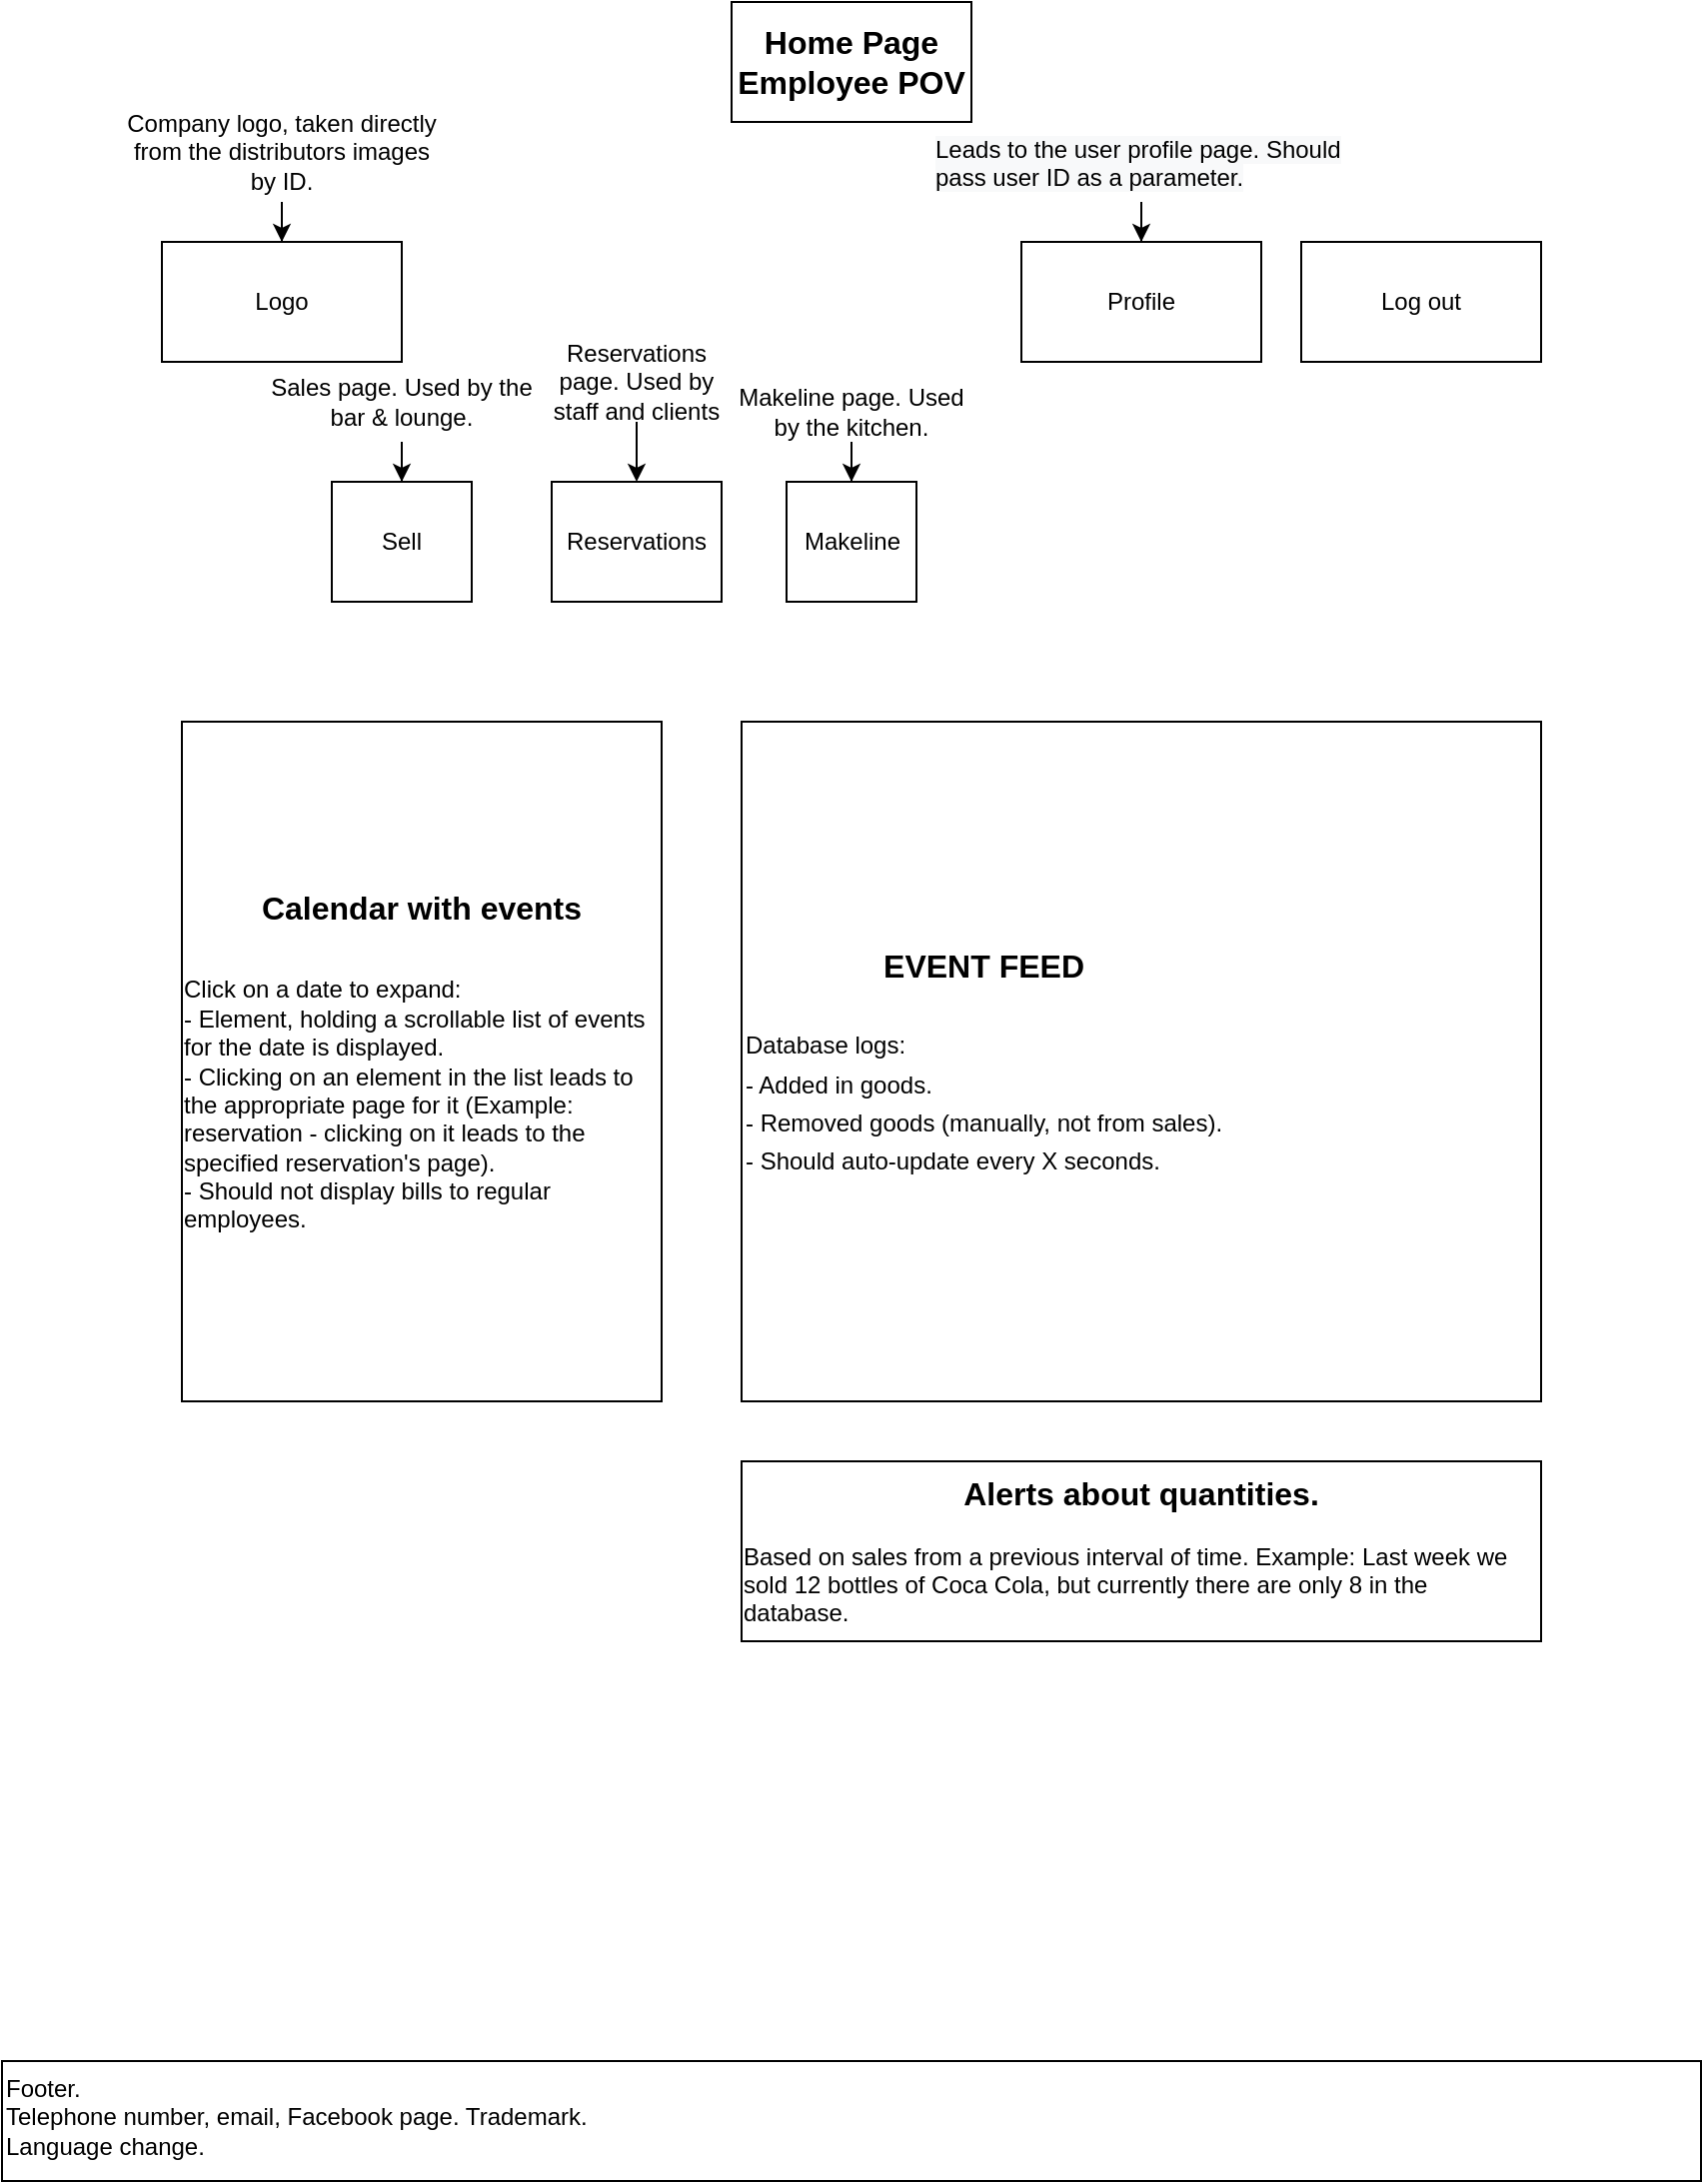 <mxfile version="13.7.9" type="device"><diagram id="WboOeY1d3VUlXYAPYL9j" name="Page-1"><mxGraphModel dx="1422" dy="851" grid="1" gridSize="10" guides="1" tooltips="1" connect="1" arrows="1" fold="1" page="1" pageScale="1" pageWidth="850" pageHeight="1100" math="0" shadow="0"><root><mxCell id="0"/><mxCell id="1" parent="0"/><mxCell id="ToZFNxXX0fO0hfwJKy8y-1" value="&lt;b style=&quot;font-size: 16px;&quot;&gt;Home Page&lt;br style=&quot;font-size: 16px;&quot;&gt;Employee POV&lt;/b&gt;" style="rounded=0;whiteSpace=wrap;html=1;fontSize=16;" parent="1" vertex="1"><mxGeometry x="365" y="10" width="120" height="60" as="geometry"/></mxCell><mxCell id="ToZFNxXX0fO0hfwJKy8y-3" value="Log out" style="rounded=0;whiteSpace=wrap;html=1;" parent="1" vertex="1"><mxGeometry x="650" y="130" width="120" height="60" as="geometry"/></mxCell><mxCell id="ToZFNxXX0fO0hfwJKy8y-4" value="Profile" style="rounded=0;whiteSpace=wrap;html=1;" parent="1" vertex="1"><mxGeometry x="510" y="130" width="120" height="60" as="geometry"/></mxCell><mxCell id="ToZFNxXX0fO0hfwJKy8y-5" value="Logo" style="rounded=0;whiteSpace=wrap;html=1;" parent="1" vertex="1"><mxGeometry x="80" y="130" width="120" height="60" as="geometry"/></mxCell><mxCell id="ToZFNxXX0fO0hfwJKy8y-6" value="Sell" style="rounded=0;whiteSpace=wrap;html=1;" parent="1" vertex="1"><mxGeometry x="165" y="250" width="70" height="60" as="geometry"/></mxCell><mxCell id="ToZFNxXX0fO0hfwJKy8y-8" value="Reservations" style="rounded=0;whiteSpace=wrap;html=1;fontSize=12;" parent="1" vertex="1"><mxGeometry x="275" y="250" width="85" height="60" as="geometry"/></mxCell><mxCell id="ToZFNxXX0fO0hfwJKy8y-10" value="&lt;b&gt;Calendar with events&lt;/b&gt;&lt;br&gt;&lt;br style=&quot;font-size: 12px&quot;&gt;&lt;div style=&quot;text-align: left&quot;&gt;&lt;span style=&quot;font-size: 12px&quot;&gt;Click on a date to expand:&amp;nbsp;&lt;/span&gt;&lt;/div&gt;&lt;font style=&quot;font-size: 12px&quot;&gt;&lt;div style=&quot;text-align: left&quot;&gt;&lt;span&gt;- Element, holding a scrollable list of events for the date is displayed. &lt;br&gt;- Clicking on an element in the list leads to the appropriate page for it (Example: reservation - clicking on it leads to the specified reservation's page).&lt;br&gt;- Should not display bills to regular employees.&lt;/span&gt;&lt;/div&gt;&lt;/font&gt;" style="rounded=0;whiteSpace=wrap;html=1;fontSize=16;" parent="1" vertex="1"><mxGeometry x="90" y="370" width="240" height="340" as="geometry"/></mxCell><mxCell id="ToZFNxXX0fO0hfwJKy8y-12" value="&lt;div style=&quot;text-align: center&quot;&gt;&lt;span&gt;&lt;b&gt;EVENT FEED&lt;/b&gt;&lt;/span&gt;&lt;/div&gt;&lt;br&gt;&lt;span style=&quot;font-size: 12px&quot;&gt;Database logs:&lt;br&gt;- Added in goods. &lt;br&gt;- Removed goods (manually, not from sales). &lt;br&gt;- Should auto-update every X seconds.&lt;/span&gt;" style="rounded=0;whiteSpace=wrap;html=1;fontSize=16;align=left;" parent="1" vertex="1"><mxGeometry x="370" y="370" width="400" height="340" as="geometry"/></mxCell><mxCell id="ToZFNxXX0fO0hfwJKy8y-13" value="Makeline" style="rounded=0;whiteSpace=wrap;html=1;fontSize=12;" parent="1" vertex="1"><mxGeometry x="392.5" y="250" width="65" height="60" as="geometry"/></mxCell><mxCell id="ToZFNxXX0fO0hfwJKy8y-14" value="&lt;b&gt;&lt;font style=&quot;font-size: 16px&quot;&gt;Alerts about quantities.&lt;br&gt;&lt;/font&gt;&lt;/b&gt;&lt;br&gt;&lt;div style=&quot;text-align: left&quot;&gt;&lt;span&gt;Based on sales from a previous interval of time. Example: Last week we sold 12 bottles of Coca Cola, but currently there are only 8 in the database.&lt;br&gt;&lt;/span&gt;&lt;/div&gt;" style="rounded=0;whiteSpace=wrap;html=1;fontSize=12;" parent="1" vertex="1"><mxGeometry x="370" y="740" width="400" height="90" as="geometry"/></mxCell><mxCell id="ToZFNxXX0fO0hfwJKy8y-15" value="" style="edgeStyle=orthogonalEdgeStyle;rounded=0;orthogonalLoop=1;jettySize=auto;html=1;fontSize=12;" parent="1" source="ToZFNxXX0fO0hfwJKy8y-16" target="ToZFNxXX0fO0hfwJKy8y-4" edge="1"><mxGeometry relative="1" as="geometry"/></mxCell><mxCell id="ToZFNxXX0fO0hfwJKy8y-16" value="&lt;meta charset=&quot;utf-8&quot;&gt;&lt;span style=&quot;color: rgb(0, 0, 0); font-family: helvetica; font-size: 12px; font-style: normal; font-weight: 400; letter-spacing: normal; text-align: center; text-indent: 0px; text-transform: none; word-spacing: 0px; background-color: rgb(248, 249, 250); display: inline; float: none;&quot;&gt;Leads to the user profile page. Should pass user ID as a parameter.&lt;/span&gt;" style="text;whiteSpace=wrap;html=1;fontSize=12;" parent="1" vertex="1"><mxGeometry x="465" y="70" width="210" height="40" as="geometry"/></mxCell><mxCell id="ToZFNxXX0fO0hfwJKy8y-17" value="" style="edgeStyle=orthogonalEdgeStyle;rounded=0;orthogonalLoop=1;jettySize=auto;html=1;fontSize=12;" parent="1" source="ToZFNxXX0fO0hfwJKy8y-18" target="ToZFNxXX0fO0hfwJKy8y-5" edge="1"><mxGeometry relative="1" as="geometry"/></mxCell><mxCell id="ToZFNxXX0fO0hfwJKy8y-18" value="Company logo, taken directly from the distributors images by ID." style="text;html=1;strokeColor=none;fillColor=none;align=center;verticalAlign=middle;whiteSpace=wrap;rounded=0;fontSize=12;" parent="1" vertex="1"><mxGeometry x="60" y="60" width="160" height="50" as="geometry"/></mxCell><mxCell id="ToZFNxXX0fO0hfwJKy8y-19" value="" style="edgeStyle=orthogonalEdgeStyle;rounded=0;orthogonalLoop=1;jettySize=auto;html=1;fontSize=12;" parent="1" source="ToZFNxXX0fO0hfwJKy8y-20" target="ToZFNxXX0fO0hfwJKy8y-6" edge="1"><mxGeometry relative="1" as="geometry"/></mxCell><mxCell id="ToZFNxXX0fO0hfwJKy8y-20" value="Sales page. Used by the bar &amp;amp; lounge." style="text;html=1;strokeColor=none;fillColor=none;align=center;verticalAlign=middle;whiteSpace=wrap;rounded=0;fontSize=12;" parent="1" vertex="1"><mxGeometry x="130" y="190" width="140" height="40" as="geometry"/></mxCell><mxCell id="ToZFNxXX0fO0hfwJKy8y-23" value="" style="edgeStyle=orthogonalEdgeStyle;rounded=0;orthogonalLoop=1;jettySize=auto;html=1;fontSize=12;" parent="1" source="ToZFNxXX0fO0hfwJKy8y-24" target="ToZFNxXX0fO0hfwJKy8y-8" edge="1"><mxGeometry relative="1" as="geometry"/></mxCell><mxCell id="ToZFNxXX0fO0hfwJKy8y-24" value="Reservations page. Used by staff and clients" style="text;html=1;strokeColor=none;fillColor=none;align=center;verticalAlign=middle;whiteSpace=wrap;rounded=0;fontSize=12;" parent="1" vertex="1"><mxGeometry x="270" y="180" width="95" height="40" as="geometry"/></mxCell><mxCell id="ToZFNxXX0fO0hfwJKy8y-25" value="" style="edgeStyle=orthogonalEdgeStyle;rounded=0;orthogonalLoop=1;jettySize=auto;html=1;fontSize=12;" parent="1" source="ToZFNxXX0fO0hfwJKy8y-26" target="ToZFNxXX0fO0hfwJKy8y-13" edge="1"><mxGeometry relative="1" as="geometry"/></mxCell><mxCell id="ToZFNxXX0fO0hfwJKy8y-26" value="Makeline page. Used by the kitchen." style="text;html=1;strokeColor=none;fillColor=none;align=center;verticalAlign=middle;whiteSpace=wrap;rounded=0;fontSize=12;" parent="1" vertex="1"><mxGeometry x="365" y="200" width="120" height="30" as="geometry"/></mxCell><mxCell id="UXGNok-SKIlE8S_i0mbI-2" value="Footer.&lt;br&gt;Telephone number, email, Facebook page. Trademark. &lt;br&gt;&lt;div&gt;&lt;span&gt;Language change.&lt;/span&gt;&lt;/div&gt;" style="rounded=0;whiteSpace=wrap;html=1;align=left;verticalAlign=top;" parent="1" vertex="1"><mxGeometry y="1040" width="850" height="60" as="geometry"/></mxCell></root></mxGraphModel></diagram></mxfile>